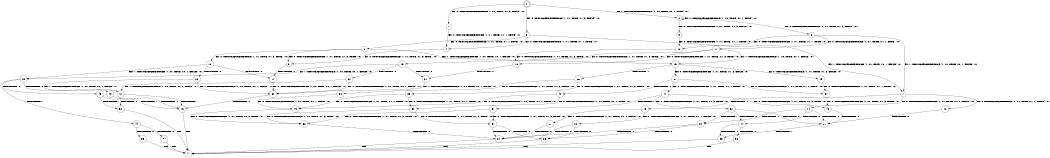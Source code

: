 digraph BCG {
size = "7, 10.5";
center = TRUE;
node [shape = circle];
0 [peripheries = 2];
0 -> 1 [label = "EX !0 !ATOMIC_EXCH_BRANCH (1, +1, TRUE, +1, 3, FALSE) !:0:"];
0 -> 2 [label = "EX !1 !ATOMIC_EXCH_BRANCH (1, +0, TRUE, +0, 1, TRUE) !:0:"];
0 -> 3 [label = "EX !0 !ATOMIC_EXCH_BRANCH (1, +1, TRUE, +1, 3, FALSE) !:0:"];
1 -> 4 [label = "EX !0 !ATOMIC_EXCH_BRANCH (1, +1, TRUE, +1, 1, TRUE) !:0:"];
2 -> 5 [label = "EX !0 !ATOMIC_EXCH_BRANCH (1, +1, TRUE, +1, 3, FALSE) !:0:"];
2 -> 6 [label = "EX !0 !ATOMIC_EXCH_BRANCH (1, +1, TRUE, +1, 3, FALSE) !:0:"];
2 -> 2 [label = "EX !1 !ATOMIC_EXCH_BRANCH (1, +0, TRUE, +0, 1, TRUE) !:0:"];
3 -> 4 [label = "EX !0 !ATOMIC_EXCH_BRANCH (1, +1, TRUE, +1, 1, TRUE) !:0:"];
3 -> 7 [label = "EX !1 !ATOMIC_EXCH_BRANCH (1, +0, TRUE, +0, 1, FALSE) !:0:"];
3 -> 8 [label = "EX !0 !ATOMIC_EXCH_BRANCH (1, +1, TRUE, +1, 1, TRUE) !:0:"];
4 -> 9 [label = "EX !0 !ATOMIC_EXCH_BRANCH (1, +1, TRUE, +1, 3, TRUE) !:0:"];
5 -> 10 [label = "EX !0 !ATOMIC_EXCH_BRANCH (1, +1, TRUE, +1, 1, TRUE) !:0:"];
6 -> 10 [label = "EX !0 !ATOMIC_EXCH_BRANCH (1, +1, TRUE, +1, 1, TRUE) !:0:"];
6 -> 7 [label = "EX !1 !ATOMIC_EXCH_BRANCH (1, +0, TRUE, +0, 1, FALSE) !:0:"];
6 -> 11 [label = "EX !0 !ATOMIC_EXCH_BRANCH (1, +1, TRUE, +1, 1, TRUE) !:0:"];
7 -> 12 [label = "EX !0 !ATOMIC_EXCH_BRANCH (1, +1, TRUE, +1, 1, FALSE) !:0:"];
7 -> 13 [label = "TERMINATE !1"];
7 -> 14 [label = "EX !0 !ATOMIC_EXCH_BRANCH (1, +1, TRUE, +1, 1, FALSE) !:0:"];
8 -> 9 [label = "EX !0 !ATOMIC_EXCH_BRANCH (1, +1, TRUE, +1, 3, TRUE) !:0:"];
8 -> 15 [label = "EX !1 !ATOMIC_EXCH_BRANCH (1, +0, TRUE, +0, 1, FALSE) !:0:"];
8 -> 16 [label = "EX !0 !ATOMIC_EXCH_BRANCH (1, +1, TRUE, +1, 3, TRUE) !:0:"];
9 -> 17 [label = "TERMINATE !0"];
10 -> 18 [label = "EX !0 !ATOMIC_EXCH_BRANCH (1, +1, TRUE, +1, 3, TRUE) !:0:"];
11 -> 18 [label = "EX !0 !ATOMIC_EXCH_BRANCH (1, +1, TRUE, +1, 3, TRUE) !:0:"];
11 -> 15 [label = "EX !1 !ATOMIC_EXCH_BRANCH (1, +0, TRUE, +0, 1, FALSE) !:0:"];
11 -> 19 [label = "EX !0 !ATOMIC_EXCH_BRANCH (1, +1, TRUE, +1, 3, TRUE) !:0:"];
12 -> 20 [label = "TERMINATE !0"];
13 -> 21 [label = "EX !0 !ATOMIC_EXCH_BRANCH (1, +1, TRUE, +1, 1, FALSE) !:0:"];
13 -> 22 [label = "EX !0 !ATOMIC_EXCH_BRANCH (1, +1, TRUE, +1, 1, FALSE) !:0:"];
14 -> 20 [label = "TERMINATE !0"];
14 -> 23 [label = "TERMINATE !1"];
14 -> 24 [label = "TERMINATE !0"];
15 -> 25 [label = "EX !0 !ATOMIC_EXCH_BRANCH (1, +1, TRUE, +1, 3, FALSE) !:0:"];
15 -> 26 [label = "TERMINATE !1"];
15 -> 27 [label = "EX !0 !ATOMIC_EXCH_BRANCH (1, +1, TRUE, +1, 3, FALSE) !:0:"];
16 -> 17 [label = "TERMINATE !0"];
16 -> 28 [label = "TERMINATE !0"];
16 -> 29 [label = "EX !1 !ATOMIC_EXCH_BRANCH (1, +0, TRUE, +0, 1, FALSE) !:0:"];
17 -> 30 [label = "EX !1 !ATOMIC_EXCH_BRANCH (1, +0, TRUE, +0, 1, FALSE) !:1:"];
18 -> 31 [label = "TERMINATE !0"];
19 -> 31 [label = "TERMINATE !0"];
19 -> 32 [label = "TERMINATE !0"];
19 -> 29 [label = "EX !1 !ATOMIC_EXCH_BRANCH (1, +0, TRUE, +0, 1, FALSE) !:0:"];
20 -> 33 [label = "TERMINATE !1"];
21 -> 34 [label = "TERMINATE !0"];
22 -> 34 [label = "TERMINATE !0"];
22 -> 35 [label = "TERMINATE !0"];
23 -> 34 [label = "TERMINATE !0"];
23 -> 35 [label = "TERMINATE !0"];
24 -> 33 [label = "TERMINATE !1"];
24 -> 36 [label = "TERMINATE !1"];
25 -> 37 [label = "EX !0 !ATOMIC_EXCH_BRANCH (1, +1, TRUE, +1, 1, TRUE) !:0:"];
26 -> 38 [label = "EX !0 !ATOMIC_EXCH_BRANCH (1, +1, TRUE, +1, 3, FALSE) !:0:"];
26 -> 39 [label = "EX !0 !ATOMIC_EXCH_BRANCH (1, +1, TRUE, +1, 3, FALSE) !:0:"];
27 -> 37 [label = "EX !0 !ATOMIC_EXCH_BRANCH (1, +1, TRUE, +1, 1, TRUE) !:0:"];
27 -> 40 [label = "TERMINATE !1"];
27 -> 41 [label = "EX !0 !ATOMIC_EXCH_BRANCH (1, +1, TRUE, +1, 1, TRUE) !:0:"];
28 -> 30 [label = "EX !1 !ATOMIC_EXCH_BRANCH (1, +0, TRUE, +0, 1, FALSE) !:1:"];
28 -> 42 [label = "EX !1 !ATOMIC_EXCH_BRANCH (1, +0, TRUE, +0, 1, FALSE) !:1:"];
29 -> 43 [label = "TERMINATE !0"];
29 -> 44 [label = "TERMINATE !1"];
29 -> 45 [label = "TERMINATE !0"];
30 -> 46 [label = "TERMINATE !1"];
31 -> 30 [label = "EX !1 !ATOMIC_EXCH_BRANCH (1, +0, TRUE, +0, 1, FALSE) !:1:"];
32 -> 30 [label = "EX !1 !ATOMIC_EXCH_BRANCH (1, +0, TRUE, +0, 1, FALSE) !:1:"];
32 -> 42 [label = "EX !1 !ATOMIC_EXCH_BRANCH (1, +0, TRUE, +0, 1, FALSE) !:1:"];
33 -> 47 [label = "exit"];
34 -> 47 [label = "exit"];
35 -> 47 [label = "exit"];
36 -> 47 [label = "exit"];
37 -> 48 [label = "EX !0 !ATOMIC_EXCH_BRANCH (1, +1, TRUE, +1, 3, TRUE) !:0:"];
38 -> 49 [label = "EX !0 !ATOMIC_EXCH_BRANCH (1, +1, TRUE, +1, 1, TRUE) !:0:"];
39 -> 49 [label = "EX !0 !ATOMIC_EXCH_BRANCH (1, +1, TRUE, +1, 1, TRUE) !:0:"];
39 -> 50 [label = "EX !0 !ATOMIC_EXCH_BRANCH (1, +1, TRUE, +1, 1, TRUE) !:0:"];
40 -> 49 [label = "EX !0 !ATOMIC_EXCH_BRANCH (1, +1, TRUE, +1, 1, TRUE) !:0:"];
40 -> 50 [label = "EX !0 !ATOMIC_EXCH_BRANCH (1, +1, TRUE, +1, 1, TRUE) !:0:"];
41 -> 48 [label = "EX !0 !ATOMIC_EXCH_BRANCH (1, +1, TRUE, +1, 3, TRUE) !:0:"];
41 -> 51 [label = "TERMINATE !1"];
41 -> 52 [label = "EX !0 !ATOMIC_EXCH_BRANCH (1, +1, TRUE, +1, 3, TRUE) !:0:"];
42 -> 46 [label = "TERMINATE !1"];
42 -> 53 [label = "TERMINATE !1"];
43 -> 46 [label = "TERMINATE !1"];
44 -> 54 [label = "TERMINATE !0"];
44 -> 55 [label = "TERMINATE !0"];
45 -> 46 [label = "TERMINATE !1"];
45 -> 53 [label = "TERMINATE !1"];
46 -> 47 [label = "exit"];
48 -> 20 [label = "TERMINATE !0"];
49 -> 56 [label = "EX !0 !ATOMIC_EXCH_BRANCH (1, +1, TRUE, +1, 3, TRUE) !:0:"];
50 -> 56 [label = "EX !0 !ATOMIC_EXCH_BRANCH (1, +1, TRUE, +1, 3, TRUE) !:0:"];
50 -> 57 [label = "EX !0 !ATOMIC_EXCH_BRANCH (1, +1, TRUE, +1, 3, TRUE) !:0:"];
51 -> 56 [label = "EX !0 !ATOMIC_EXCH_BRANCH (1, +1, TRUE, +1, 3, TRUE) !:0:"];
51 -> 57 [label = "EX !0 !ATOMIC_EXCH_BRANCH (1, +1, TRUE, +1, 3, TRUE) !:0:"];
52 -> 20 [label = "TERMINATE !0"];
52 -> 23 [label = "TERMINATE !1"];
52 -> 24 [label = "TERMINATE !0"];
53 -> 47 [label = "exit"];
54 -> 47 [label = "exit"];
55 -> 47 [label = "exit"];
56 -> 34 [label = "TERMINATE !0"];
57 -> 34 [label = "TERMINATE !0"];
57 -> 35 [label = "TERMINATE !0"];
}
